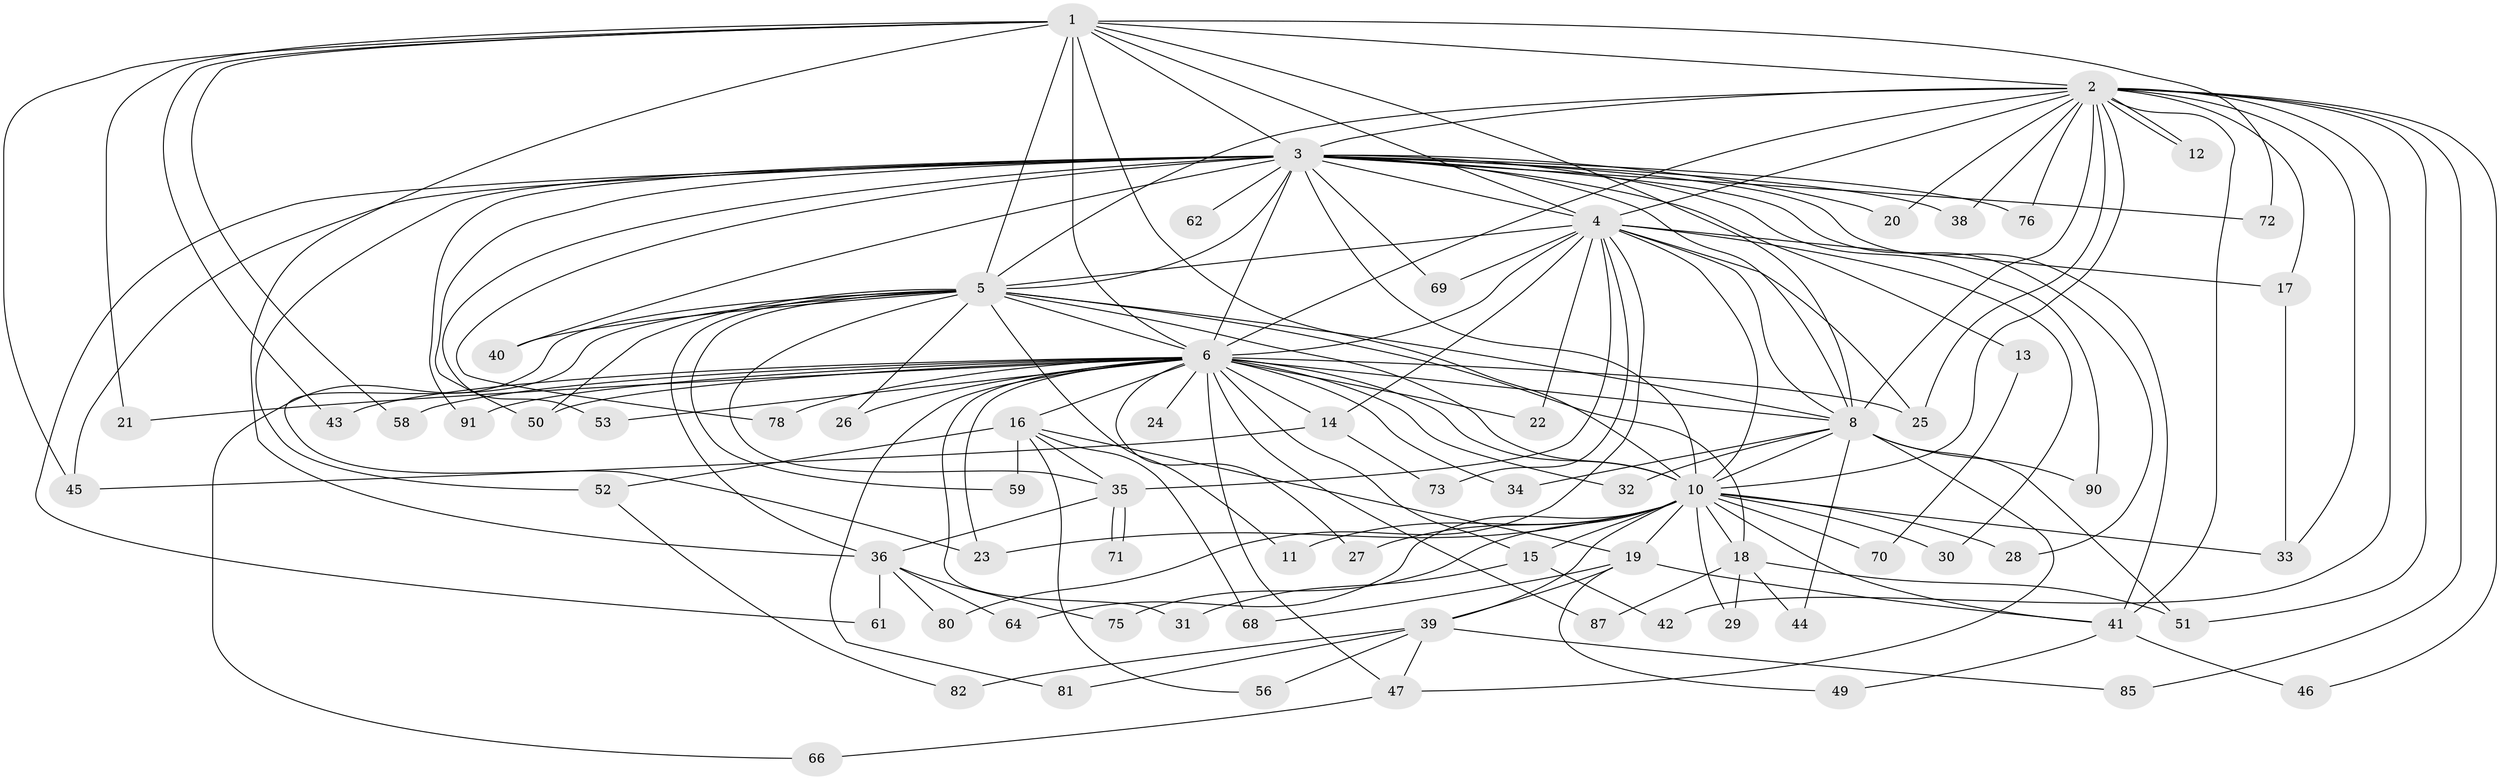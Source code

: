 // original degree distribution, {15: 0.021505376344086023, 24: 0.010752688172043012, 16: 0.021505376344086023, 19: 0.010752688172043012, 20: 0.010752688172043012, 29: 0.010752688172043012, 22: 0.010752688172043012, 27: 0.010752688172043012, 2: 0.6344086021505376, 3: 0.13978494623655913, 4: 0.043010752688172046, 8: 0.021505376344086023, 6: 0.010752688172043012, 7: 0.021505376344086023, 5: 0.021505376344086023}
// Generated by graph-tools (version 1.1) at 2025/41/03/06/25 10:41:43]
// undirected, 72 vertices, 163 edges
graph export_dot {
graph [start="1"]
  node [color=gray90,style=filled];
  1;
  2 [super="+92"];
  3 [super="+9"];
  4 [super="+77"];
  5 [super="+86"];
  6 [super="+7"];
  8 [super="+60"];
  10 [super="+83"];
  11;
  12;
  13;
  14;
  15 [super="+48"];
  16;
  17;
  18;
  19 [super="+65"];
  20 [super="+67"];
  21;
  22;
  23 [super="+88"];
  24;
  25;
  26;
  27;
  28;
  29;
  30;
  31;
  32;
  33 [super="+54"];
  34;
  35 [super="+37"];
  36 [super="+63"];
  38;
  39 [super="+79"];
  40;
  41 [super="+57"];
  42;
  43;
  44;
  45 [super="+93"];
  46;
  47 [super="+55"];
  49;
  50 [super="+84"];
  51 [super="+89"];
  52;
  53;
  56;
  58;
  59;
  61;
  62;
  64;
  66;
  68;
  69;
  70 [super="+74"];
  71;
  72;
  73;
  75;
  76;
  78;
  80;
  81;
  82;
  85;
  87;
  90;
  91;
  1 -- 2;
  1 -- 3 [weight=2];
  1 -- 4;
  1 -- 5;
  1 -- 6 [weight=2];
  1 -- 8;
  1 -- 10;
  1 -- 21;
  1 -- 36;
  1 -- 43;
  1 -- 45;
  1 -- 58;
  1 -- 72;
  2 -- 3 [weight=2];
  2 -- 4;
  2 -- 5;
  2 -- 6 [weight=2];
  2 -- 8;
  2 -- 10 [weight=2];
  2 -- 12;
  2 -- 12;
  2 -- 17;
  2 -- 20 [weight=2];
  2 -- 33;
  2 -- 38;
  2 -- 41;
  2 -- 42;
  2 -- 46;
  2 -- 51;
  2 -- 76;
  2 -- 85;
  2 -- 25;
  3 -- 4 [weight=2];
  3 -- 5 [weight=2];
  3 -- 6 [weight=4];
  3 -- 8 [weight=2];
  3 -- 10 [weight=2];
  3 -- 28;
  3 -- 38;
  3 -- 40;
  3 -- 45;
  3 -- 76;
  3 -- 78;
  3 -- 69;
  3 -- 72;
  3 -- 13;
  3 -- 20;
  3 -- 90;
  3 -- 91;
  3 -- 50;
  3 -- 52;
  3 -- 53;
  3 -- 61;
  3 -- 62;
  3 -- 41;
  4 -- 5;
  4 -- 6 [weight=2];
  4 -- 8;
  4 -- 10 [weight=2];
  4 -- 14;
  4 -- 17;
  4 -- 22;
  4 -- 25;
  4 -- 30;
  4 -- 69;
  4 -- 73;
  4 -- 80;
  4 -- 35;
  5 -- 6 [weight=2];
  5 -- 8;
  5 -- 10;
  5 -- 11;
  5 -- 18;
  5 -- 26;
  5 -- 35 [weight=2];
  5 -- 40;
  5 -- 50;
  5 -- 59;
  5 -- 66;
  5 -- 36;
  5 -- 23;
  6 -- 8 [weight=3];
  6 -- 10 [weight=2];
  6 -- 23;
  6 -- 24 [weight=2];
  6 -- 26;
  6 -- 31 [weight=2];
  6 -- 43;
  6 -- 81;
  6 -- 14;
  6 -- 15;
  6 -- 16;
  6 -- 78;
  6 -- 21;
  6 -- 22;
  6 -- 87;
  6 -- 25;
  6 -- 27;
  6 -- 91;
  6 -- 32;
  6 -- 34;
  6 -- 47;
  6 -- 50;
  6 -- 53;
  6 -- 58;
  8 -- 10;
  8 -- 32;
  8 -- 34;
  8 -- 44;
  8 -- 47;
  8 -- 90;
  8 -- 51;
  10 -- 11;
  10 -- 15;
  10 -- 18;
  10 -- 19;
  10 -- 23;
  10 -- 27;
  10 -- 28;
  10 -- 29;
  10 -- 30;
  10 -- 33;
  10 -- 39;
  10 -- 41;
  10 -- 64;
  10 -- 70 [weight=2];
  10 -- 75;
  13 -- 70;
  14 -- 73;
  14 -- 45;
  15 -- 42;
  15 -- 31;
  16 -- 19;
  16 -- 35;
  16 -- 52;
  16 -- 56;
  16 -- 59;
  16 -- 68;
  17 -- 33;
  18 -- 29;
  18 -- 44;
  18 -- 51;
  18 -- 87;
  19 -- 39 [weight=2];
  19 -- 49;
  19 -- 68;
  19 -- 41;
  35 -- 36;
  35 -- 71;
  35 -- 71;
  36 -- 61;
  36 -- 75;
  36 -- 64;
  36 -- 80;
  39 -- 56;
  39 -- 81;
  39 -- 82;
  39 -- 85;
  39 -- 47;
  41 -- 46;
  41 -- 49;
  47 -- 66;
  52 -- 82;
}
